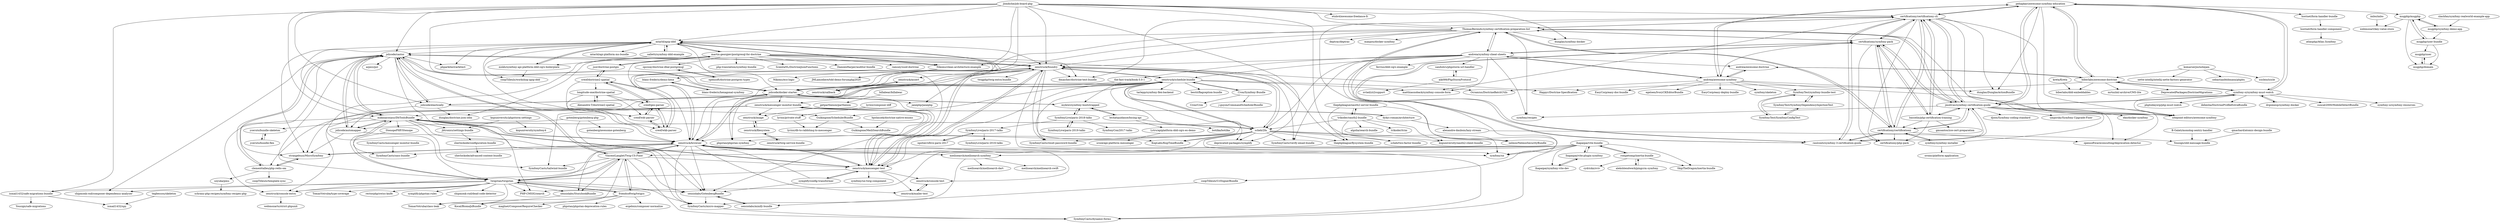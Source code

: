 digraph G {
"imbo/imbo" -> "webmozart/key-value-store"
"Cron/Symfony-Bundle" -> "Cron/Cron" ["e"=1]
"Cron/Symfony-Bundle" -> "j-guyon/CommandSchedulerBundle" ["e"=1]
"Cron/Symfony-Bundle" -> "zenstruck/schedule-bundle"
"jlondiche/job-board-php" -> "jolicode/castor"
"jlondiche/job-board-php" -> "mtarld/apip-ddd"
"jlondiche/job-board-php" -> "dunglas/symfony-docker" ["e"=1]
"jlondiche/job-board-php" -> "zenstruck/foundry"
"jlondiche/job-board-php" -> "symfony/ux" ["e"=1]
"jlondiche/job-board-php" -> "jolicode/docker-starter"
"jlondiche/job-board-php" -> "ThomasBerends/symfony-certification-preparation-list"
"jlondiche/job-board-php" -> "ismail1432/safe-migrations-bundle"
"jlondiche/job-board-php" -> "certificationy/certificationy-cli"
"jlondiche/job-board-php" -> "jolicode/elastically"
"jlondiche/job-board-php" -> "etnbrd/awesome-freelance-fr" ["e"=1]
"jlondiche/job-board-php" -> "Nikoms/clean-architecture-example"
"jlondiche/job-board-php" -> "janephp/janephp" ["e"=1]
"jlondiche/job-board-php" -> "makinacorpus/DbToolsBundle"
"jlondiche/job-board-php" -> "deprecated-packages/symplify" ["e"=1]
"mykiwi/symfony-bootstrapped" -> "SymfonyLive/paris-2018-talks"
"mykiwi/symfony-bootstrapped" -> "jolicode/docker-starter"
"mykiwi/symfony-bootstrapped" -> "lechatquidanse/bicing-api"
"jolicode/elastically" -> "jolicode/docker-starter"
"jolicode/elastically" -> "Guikingone/SchedulerBundle"
"jolicode/elastically" -> "strangebuzz/MicroSymfony"
"jolicode/elastically" -> "dunglas/doctrine-json-odm" ["e"=1]
"jolicode/elastically" -> "jolicode/castor"
"Lctrs/apiplatform-ddd-cqrs-es-demo" -> "sroze/api-platform-messenger"
"msgphp/msgphp" -> "msgphp/user-bundle"
"msgphp/msgphp" -> "msgphp/domain"
"msgphp/msgphp" -> "msgphp/symfony-demo-app"
"msgphp/msgphp" -> "webmozart/key-value-store"
"basselin/php-certification-training" -> "certificationy/php-pack"
"basselin/php-certification-training" -> "certificationy/symfony-pack"
"basselin/php-certification-training" -> "gmsantos/zce-cert-preparation"
"basselin/php-certification-training" -> "certificationy/certificationy"
"basselin/php-certification-training" -> "certificationy/certificationy-cli"
"basselin/php-certification-training" -> "jmolivas/symfony-certification-guide"
"SymfonyTest/SymfonyDependencyInjectionTest" -> "SymfonyTest/SymfonyConfigTest"
"SymfonyTest/SymfonyDependencyInjectionTest" -> "SymfonyTest/symfony-bundle-test"
"lechatquidanse/bicing-api" -> "Lctrs/apiplatform-ddd-cqrs-es-demo"
"lechatquidanse/bicing-api" -> "botilka/botilka"
"lechatquidanse/bicing-api" -> "mykiwi/symfony-bootstrapped"
"jolicode/docker-starter" -> "jolicode/castor"
"jolicode/docker-starter" -> "jolicode/elastically"
"jolicode/docker-starter" -> "mykiwi/symfony-bootstrapped"
"jolicode/docker-starter" -> "zenstruck/schedule-bundle"
"jolicode/docker-starter" -> "zenstruck/foundry"
"jolicode/docker-starter" -> "zenstruck/browser"
"jolicode/docker-starter" -> "jolicode/automapper"
"jolicode/docker-starter" -> "janephp/janephp" ["e"=1]
"jolicode/docker-starter" -> "zenstruck/messenger-test"
"jolicode/docker-starter" -> "zenstruck/messenger-monitor-bundle"
"jsor/doctrine-postgis" -> "creof/doctrine2-spatial"
"jsor/doctrine-postgis" -> "martin-georgiev/postgresql-for-doctrine"
"SymfonyTest/SymfonyConfigTest" -> "SymfonyTest/SymfonyDependencyInjectionTest"
"SymfonyTest/SymfonyConfigTest" -> "SymfonyTest/symfony-bundle-test"
"msgphp/symfony-demo-app" -> "msgphp/msgphp"
"msgphp/symfony-demo-app" -> "msgphp/user-bundle"
"trikoder/oauth2-bundle" -> "thephpleague/oauth2-server-bundle"
"trikoder/oauth2-bundle" -> "trikoder/trim"
"trikoder/oauth2-bundle" -> "scheb/two-factor-bundle" ["e"=1]
"trikoder/oauth2-bundle" -> "scheb/2fa"
"trikoder/oauth2-bundle" -> "knpuniversity/oauth2-client-bundle" ["e"=1]
"trikoder/oauth2-bundle" -> "algolia/search-bundle" ["e"=1]
"creof/geo-parser" -> "creof/wkb-parser"
"creof/geo-parser" -> "creof/wkt-parser"
"creof/geo-parser" -> "creof/doctrine2-spatial"
"msgphp/domain" -> "msgphp/user"
"msgphp/user" -> "msgphp/domain"
"msgphp/user-bundle" -> "msgphp/user"
"msgphp/user-bundle" -> "msgphp/msgphp"
"msgphp/user-bundle" -> "msgphp/domain"
"slashfan/symfony-realworld-example-app" -> "msgphp/symfony-demo-app"
"SymfonyLive/paris-2018-talks" -> "mykiwi/symfony-bootstrapped"
"SymfonyLive/paris-2018-talks" -> "SymfonyLive/paris-2017-talks"
"SymfonyLive/paris-2018-talks" -> "SymfonyLive/paris-2019-talks"
"SymfonyLive/paris-2018-talks" -> "SymfonyCon/2017-talks"
"SymfonyLive/paris-2019-talks" -> "SymfonyLive/paris-2018-talks"
"sherlockode/configuration-bundle" -> "sherlockode/advanced-content-bundle"
"certificationy/certificationy-cli" -> "certificationy/certificationy"
"certificationy/certificationy-cli" -> "jmolivas/symfony-certification-guide"
"certificationy/certificationy-cli" -> "certificationy/symfony-pack"
"certificationy/certificationy-cli" -> "ThomasBerends/symfony-certification-preparation-list"
"certificationy/certificationy-cli" -> "raulconti/symfony-3-certification-guide"
"certificationy/certificationy-cli" -> "nelmio/NelmioSecurityBundle" ["e"=1]
"certificationy/certificationy-cli" -> "certificationy/php-pack"
"certificationy/certificationy-cli" -> "pehapkari/awesome-symfony-education"
"certificationy/certificationy-cli" -> "sitepoint-editors/awesome-symfony" ["e"=1]
"certificationy/certificationy-cli" -> "dmaicher/doctrine-test-bundle" ["e"=1]
"certificationy/certificationy-cli" -> "opensoftwareconsulting/deprecation-detector" ["e"=1]
"certificationy/certificationy-cli" -> "dunglas/DunglasActionBundle" ["e"=1]
"certificationy/certificationy-cli" -> "basselin/php-certification-training"
"certificationy/certificationy-cli" -> "matthiasnoback/symfony-console-form" ["e"=1]
"biberlabs/awesome-doctrine" -> "andreia/awesome-doctrine"
"biberlabs/awesome-doctrine" -> "pehapkari/awesome-symfony-education"
"biberlabs/awesome-doctrine" -> "biberlabs/ddd-embeddables"
"biberlabs/awesome-doctrine" -> "Happyr/Doctrine-Specification" ["e"=1]
"biberlabs/awesome-doctrine" -> "symfony-si/symfony-must-watch"
"biberlabs/awesome-doctrine" -> "mrtnzlml-archive/CMS-lite" ["e"=1]
"biberlabs/awesome-doctrine" -> "DeprecatedPackages/DoctrineMigrations" ["e"=1]
"zenstruck/foundry" -> "zenstruck/browser"
"zenstruck/foundry" -> "zenstruck/assert"
"zenstruck/foundry" -> "dmaicher/doctrine-test-bundle" ["e"=1]
"zenstruck/foundry" -> "zenstruck/schedule-bundle"
"zenstruck/foundry" -> "zenstruck/callback"
"zenstruck/foundry" -> "symfony/ux" ["e"=1]
"zenstruck/foundry" -> "SymfonyCasts/verify-email-bundle" ["e"=1]
"zenstruck/foundry" -> "scheb/2fa"
"zenstruck/foundry" -> "SymfonyCasts/reset-password-bundle" ["e"=1]
"zenstruck/foundry" -> "zenstruck/messenger-test"
"zenstruck/foundry" -> "phpstan/phpstan-symfony" ["e"=1]
"zenstruck/foundry" -> "jolicode/castor"
"zenstruck/foundry" -> "thephpleague/flysystem-bundle" ["e"=1]
"zenstruck/foundry" -> "twigphp/twig-extra-bundle" ["e"=1]
"zenstruck/foundry" -> "KnpLabs/KnpTimeBundle" ["e"=1]
"zenstruck/schedule-bundle" -> "zenstruck/foundry"
"zenstruck/schedule-bundle" -> "scheb/2fa"
"zenstruck/schedule-bundle" -> "zenstruck/browser"
"zenstruck/schedule-bundle" -> "SymfonyCasts/reset-password-bundle" ["e"=1]
"zenstruck/schedule-bundle" -> "jolicode/docker-starter"
"zenstruck/schedule-bundle" -> "matthiasnoback/symfony-console-form" ["e"=1]
"zenstruck/schedule-bundle" -> "Cron/Symfony-Bundle"
"zenstruck/schedule-bundle" -> "deprecated-packages/symplify" ["e"=1]
"zenstruck/schedule-bundle" -> "KnpLabs/KnpTimeBundle" ["e"=1]
"zenstruck/schedule-bundle" -> "Ocramius/DoctrineBatchUtils" ["e"=1]
"zenstruck/schedule-bundle" -> "bestit/flagception-bundle" ["e"=1]
"zenstruck/schedule-bundle" -> "tarlepp/symfony-flex-backend" ["e"=1]
"zenstruck/schedule-bundle" -> "zenstruck/messenger-test"
"zenstruck/schedule-bundle" -> "zenstruck/messenger-monitor-bundle"
"zenstruck/schedule-bundle" -> "Guikingone/SchedulerBundle"
"certificationy/certificationy" -> "certificationy/certificationy-cli"
"certificationy/certificationy" -> "jmolivas/symfony-certification-guide"
"certificationy/certificationy" -> "certificationy/symfony-pack"
"certificationy/certificationy" -> "certificationy/php-pack"
"certificationy/certificationy" -> "raulconti/symfony-3-certification-guide"
"certificationy/certificationy" -> "ThomasBerends/symfony-certification-preparation-list"
"certificationy/certificationy" -> "opensoftwareconsulting/deprecation-detector" ["e"=1]
"certificationy/certificationy" -> "symfony/symfony-installer"
"jmolivas/symfony-certification-guide" -> "certificationy/certificationy"
"jmolivas/symfony-certification-guide" -> "certificationy/certificationy-cli"
"jmolivas/symfony-certification-guide" -> "raulconti/symfony-3-certification-guide"
"jmolivas/symfony-certification-guide" -> "certificationy/symfony-pack"
"jmolivas/symfony-certification-guide" -> "ThomasBerends/symfony-certification-preparation-list"
"jmolivas/symfony-certification-guide" -> "symfony-si/symfony-must-watch"
"jmolivas/symfony-certification-guide" -> "opensoftwareconsulting/deprecation-detector" ["e"=1]
"jmolivas/symfony-certification-guide" -> "umpirsky/Symfony-Upgrade-Fixer" ["e"=1]
"jmolivas/symfony-certification-guide" -> "pehapkari/awesome-symfony-education"
"jmolivas/symfony-certification-guide" -> "symfony/recipes" ["e"=1]
"jmolivas/symfony-certification-guide" -> "sitepoint-editors/awesome-symfony" ["e"=1]
"jmolivas/symfony-certification-guide" -> "basselin/php-certification-training"
"jmolivas/symfony-certification-guide" -> "eko/docker-symfony" ["e"=1]
"jmolivas/symfony-certification-guide" -> "symfony/symfony-installer"
"jmolivas/symfony-certification-guide" -> "djoos/Symfony-coding-standard" ["e"=1]
"meilisearch/meilisearch-symfony" -> "meilisearch/meilisearch-swift" ["e"=1]
"meilisearch/meilisearch-symfony" -> "meilisearch/meilisearch-dart" ["e"=1]
"meilisearch/meilisearch-symfony" -> "SymfonyCasts/micro-mapper"
"meilisearch/meilisearch-symfony" -> "zenstruck/browser"
"mxkh/symfony-api-platform-ddd-cqrs-boilerplate" -> "coopTilleuls/workshop-apip-ddd"
"mxkh/symfony-api-platform-ddd-cqrs-boilerplate" -> "mtarld/apip-ddd"
"scheb/2fa" -> "zenstruck/schedule-bundle"
"scheb/2fa" -> "SymfonyCasts/reset-password-bundle" ["e"=1]
"scheb/2fa" -> "zenstruck/foundry"
"scheb/2fa" -> "SymfonyCasts/verify-email-bundle" ["e"=1]
"scheb/2fa" -> "scheb/two-factor-bundle" ["e"=1]
"scheb/2fa" -> "makinacorpus/DbToolsBundle"
"scheb/2fa" -> "symfony/ux" ["e"=1]
"scheb/2fa" -> "KnpLabs/KnpTimeBundle" ["e"=1]
"scheb/2fa" -> "knpuniversity/oauth2-client-bundle" ["e"=1]
"scheb/2fa" -> "zenstruck/browser"
"scheb/2fa" -> "nelmio/NelmioSecurityBundle" ["e"=1]
"scheb/2fa" -> "deprecated-packages/symplify" ["e"=1]
"scheb/2fa" -> "zenstruck/messenger-test"
"scheb/2fa" -> "thephpleague/flysystem-bundle" ["e"=1]
"scheb/2fa" -> "phpstan/phpstan-symfony" ["e"=1]
"B-Galati/monolog-sentry-handler" -> "Yousign/zdd-message-bundle"
"symplify/config-transformer" -> "sensiolabs/GotenbergBundle"
"symplify/config-transformer" -> "zenstruck/messenger-test"
"symplify/config-transformer" -> "zenstruck/browser"
"hostnet/form-handler-bundle" -> "hostnet/form-handler-component"
"SymfonyCasts/messenger-monitor-bundle" -> "SymfonyCasts/sass-bundle"
"certificationy/symfony-pack" -> "certificationy/certificationy-cli"
"certificationy/symfony-pack" -> "ThomasBerends/symfony-certification-preparation-list"
"certificationy/symfony-pack" -> "certificationy/certificationy"
"certificationy/symfony-pack" -> "jmolivas/symfony-certification-guide"
"certificationy/symfony-pack" -> "certificationy/php-pack"
"certificationy/symfony-pack" -> "raulconti/symfony-3-certification-guide"
"certificationy/symfony-pack" -> "basselin/php-certification-training"
"certificationy/symfony-pack" -> "andreia/awesome-symfony"
"certificationy/symfony-pack" -> "andreia/symfony-cheat-sheets"
"Nikoms/clean-architecture-example" -> "blanc-frederic/demo-hexa"
"Nikoms/clean-architecture-example" -> "Nikoms/eco-logic"
"Nikoms/clean-architecture-example" -> "mtarld/apip-ddd"
"Nikoms/clean-architecture-example" -> "JMLamodiere/tdd-demo-forumphp2020"
"StenopePHP/Stenope" -> "SymfonyCasts/sass-bundle"
"thephpleague/oauth2-server-bundle" -> "trikoder/oauth2-bundle"
"thephpleague/oauth2-server-bundle" -> "thephpleague/flysystem-bundle" ["e"=1]
"thephpleague/oauth2-server-bundle" -> "coopTilleuls/UrlSignerBundle"
"the-fast-track/book-5.0-1" -> "mykiwi/symfony-bootstrapped"
"the-fast-track/book-5.0-1" -> "jolicode/docker-starter"
"kreta/Kreta" -> "biberlabs/ddd-embeddables"
"Alexandre-T/doctrine2-spatial" -> "longitude-one/doctrine-spatial"
"rompetomp/inertia-bundle" -> "cydrickn/sviv"
"rompetomp/inertia-bundle" -> "aleksblendwerk/pingcrm-symfony"
"rompetomp/inertia-bundle" -> "lhapaipai/vite-bundle"
"rompetomp/inertia-bundle" -> "SkipTheDragon/inertia-bundle"
"hostnet/form-handler-component" -> "atlasphp/Atlas.Symfony"
"symfony/symfony-installer" -> "certificationy/certificationy"
"symfony/symfony-installer" -> "oroinc/platform-application" ["e"=1]
"qmachard/atomic-design-bundle" -> "Yousign/zdd-message-bundle"
"tegbessou/skeleton" -> "ismail1432/spy"
"symfony-si/symfony-must-watch" -> "pehapkari/awesome-symfony-education"
"symfony-si/symfony-must-watch" -> "jmolivas/symfony-certification-guide"
"symfony-si/symfony-must-watch" -> "biberlabs/awesome-doctrine"
"symfony-si/symfony-must-watch" -> "symfony-si/symfony-resources"
"symfony-si/symfony-must-watch" -> "sitepoint-editors/awesome-symfony" ["e"=1]
"symfony-si/symfony-must-watch" -> "phptodayorg/php-must-watch" ["e"=1]
"symfony-si/symfony-must-watch" -> "debesha/DoctrineProfileExtraBundle"
"symfony-si/symfony-must-watch" -> "drgomesp/symfony-docker"
"symfony-si/symfony-must-watch" -> "suncat2000/MobileDetectBundle" ["e"=1]
"aleksblendwerk/pingcrm-symfony" -> "rompetomp/inertia-bundle"
"pehapkari/awesome-symfony-education" -> "sitepoint-editors/awesome-symfony" ["e"=1]
"pehapkari/awesome-symfony-education" -> "symfony-si/symfony-must-watch"
"pehapkari/awesome-symfony-education" -> "biberlabs/awesome-doctrine"
"pehapkari/awesome-symfony-education" -> "andreia/awesome-symfony"
"pehapkari/awesome-symfony-education" -> "certificationy/certificationy-cli"
"pehapkari/awesome-symfony-education" -> "msgphp/msgphp"
"pehapkari/awesome-symfony-education" -> "jmolivas/symfony-certification-guide"
"pehapkari/awesome-symfony-education" -> "dunglas/DunglasActionBundle" ["e"=1]
"pehapkari/awesome-symfony-education" -> "hostnet/form-handler-bundle"
"zenstruck/messenger-test" -> "zenstruck/browser"
"zenstruck/messenger-test" -> "zenstruck/mailer-test"
"zenstruck/messenger-test" -> "zenstruck/messenger-monitor-bundle"
"zenstruck/messenger-test" -> "zenstruck/console-test"
"zenstruck/messenger-test" -> "zenstruck/foundry"
"zenstruck/messenger-test" -> "makinacorpus/DbToolsBundle"
"zenstruck/messenger-test" -> "mtarld/apip-ddd"
"zenstruck/messenger-test" -> "symplify/config-transformer"
"zenstruck/messenger-test" -> "symfony/ux-twig-component" ["e"=1]
"zenstruck/messenger-test" -> "twigstan/twigstan"
"VincentLanglet/Twig-CS-Fixer" -> "friendsoftwig/twigcs"
"VincentLanglet/Twig-CS-Fixer" -> "twigstan/twigstan"
"VincentLanglet/Twig-CS-Fixer" -> "sensiolabs/GotenbergBundle"
"VincentLanglet/Twig-CS-Fixer" -> "zenstruck/browser"
"VincentLanglet/Twig-CS-Fixer" -> "sensiolabs/StorybookBundle"
"VincentLanglet/Twig-CS-Fixer" -> "SymfonyCasts/dynamic-forms" ["e"=1]
"VincentLanglet/Twig-CS-Fixer" -> "Kocal/BiomeJsBundle"
"VincentLanglet/Twig-CS-Fixer" -> "SymfonyCasts/tailwind-bundle" ["e"=1]
"VincentLanglet/Twig-CS-Fixer" -> "zenstruck/messenger-test"
"VincentLanglet/Twig-CS-Fixer" -> "jolicode/castor"
"VincentLanglet/Twig-CS-Fixer" -> "zenstruck/console-extra"
"zenstruck/console-extra" -> "webmozarts/strict-phpunit"
"zenstruck/browser" -> "zenstruck/foundry"
"zenstruck/browser" -> "zenstruck/messenger-test"
"zenstruck/browser" -> "SymfonyCasts/dynamic-forms" ["e"=1]
"zenstruck/browser" -> "strangebuzz/MicroSymfony"
"zenstruck/browser" -> "zenstruck/console-test"
"zenstruck/browser" -> "sensiolabs/GotenbergBundle"
"zenstruck/browser" -> "makinacorpus/DbToolsBundle"
"zenstruck/browser" -> "sensiolabs/StorybookBundle"
"zenstruck/browser" -> "zenstruck/schedule-bundle"
"zenstruck/browser" -> "zenstruck/mailer-test"
"zenstruck/browser" -> "SymfonyCasts/sass-bundle"
"zenstruck/browser" -> "SymfonyCasts/micro-mapper"
"zenstruck/browser" -> "meilisearch/meilisearch-symfony"
"zenstruck/browser" -> "VincentLanglet/Twig-CS-Fixer"
"zenstruck/callback" -> "zenstruck/assert"
"zenstruck/assert" -> "zenstruck/callback"
"opsway/doctrine-dbal-postgresql" -> "opensoft/doctrine-postgres-types"
"Guikingone/SchedulerBundle" -> "lyrixx/db-to-rabbitmq-to-messenger"
"Guikingone/SchedulerBundle" -> "Guikingone/MeiliSearchBundle"
"longitude-one/doctrine-spatial" -> "Alexandre-T/doctrine2-spatial"
"longitude-one/doctrine-spatial" -> "creof/geo-parser"
"longitude-one/doctrine-spatial" -> "creof/wkb-parser"
"longitude-one/doctrine-spatial" -> "creof/wkt-parser"
"lhapaipai/vite-bundle" -> "lhapaipai/vite-plugin-symfony"
"lhapaipai/vite-bundle" -> "lhapaipai/symfony-vite-dev"
"lhapaipai/vite-bundle" -> "rompetomp/inertia-bundle"
"lhapaipai/vite-bundle" -> "twigstan/twigstan"
"lhapaipai/vite-bundle" -> "VincentLanglet/Twig-CS-Fixer"
"lhapaipai/vite-bundle" -> "meilisearch/meilisearch-symfony"
"lhapaipai/vite-bundle" -> "PHP-CMSIG/search" ["e"=1]
"lhapaipai/vite-bundle" -> "SkipTheDragon/inertia-bundle"
"lhapaipai/vite-bundle" -> "symfony/ux" ["e"=1]
"lhapaipai/vite-bundle" -> "SymfonyCasts/dynamic-forms" ["e"=1]
"zenstruck/console-test" -> "zenstruck/mailer-test"
"coopTilleuls/UrlSignerBundle" -> "sensiolabs/minify-bundle"
"blanc-frederic/demo-hexa" -> "blanc-frederic/hexagonal-symfony"
"zenstruck/mailer-test" -> "zenstruck/console-test"
"blanc-frederic/hexagonal-symfony" -> "blanc-frederic/demo-hexa"
"mtarld/apip-ddd" -> "mxkh/symfony-api-platform-ddd-cqrs-boilerplate"
"mtarld/apip-ddd" -> "zenstruck/messenger-test"
"mtarld/apip-ddd" -> "coopTilleuls/workshop-apip-ddd"
"mtarld/apip-ddd" -> "zenstruck/foundry"
"mtarld/apip-ddd" -> "Nikoms/clean-architecture-example"
"mtarld/apip-ddd" -> "salletti/symfony-ddd-example"
"mtarld/apip-ddd" -> "phparkitect/arkitect" ["e"=1]
"mtarld/apip-ddd" -> "strangebuzz/MicroSymfony"
"mtarld/apip-ddd" -> "zenstruck/browser"
"mtarld/apip-ddd" -> "makinacorpus/DbToolsBundle"
"mtarld/apip-ddd" -> "jolicode/docker-starter"
"mtarld/apip-ddd" -> "mtarld/api-platform-ms-bundle"
"mtarld/apip-ddd" -> "jolicode/castor"
"mtarld/apip-ddd" -> "martin-georgiev/postgresql-for-doctrine"
"salletti/symfony-ddd-example" -> "mxkh/symfony-api-platform-ddd-cqrs-boilerplate"
"salletti/symfony-ddd-example" -> "mtarld/apip-ddd"
"salletti/symfony-ddd-example" -> "Nikoms/clean-architecture-example"
"knpuniversity/phpstorm-settings" -> "knpuniversity/symfony4"
"knpuniversity/phpstorm-settings" -> "jbtronics/settings-bundle"
"friendsoftwig/twigcs" -> "VincentLanglet/Twig-CS-Fixer"
"friendsoftwig/twigcs" -> "twigstan/twigstan"
"friendsoftwig/twigcs" -> "maglnet/ComposerRequireChecker" ["e"=1]
"friendsoftwig/twigcs" -> "phpstan/phpstan-deprecation-rules" ["e"=1]
"friendsoftwig/twigcs" -> "ergebnis/composer-normalize" ["e"=1]
"friendsoftwig/twigcs" -> "TomasVotruba/class-leak" ["e"=1]
"gotenberg/gotenberg-php" -> "gotenberg/awesome-gotenberg" ["e"=1]
"gotenberg/gotenberg-php" -> "sensiolabs/GotenbergBundle"
"gotenberg/gotenberg-php" -> "jolicode/automapper"
"creof/wkt-parser" -> "creof/wkb-parser"
"creof/wkt-parser" -> "creof/geo-parser"
"creof/wkb-parser" -> "creof/geo-parser"
"creof/wkb-parser" -> "creof/wkt-parser"
"creof/wkb-parser" -> "creof/doctrine2-spatial"
"lhapaipai/vite-plugin-symfony" -> "lhapaipai/symfony-vite-dev"
"lhapaipai/vite-plugin-symfony" -> "lhapaipai/vite-bundle"
"bpolaszek/doctrine-native-enums" -> "Guikingone/MeiliSearchBundle"
"zenstruck/twig-service-bundle" -> "zenstruck/filesystem"
"raulconti/symfony-3-certification-guide" -> "jmolivas/symfony-certification-guide"
"raulconti/symfony-3-certification-guide" -> "certificationy/symfony-pack"
"raulconti/symfony-3-certification-guide" -> "certificationy/certificationy"
"raulconti/symfony-3-certification-guide" -> "certificationy/certificationy-cli"
"raulconti/symfony-3-certification-guide" -> "ThomasBerends/symfony-certification-preparation-list"
"drgomesp/symfony-docker" -> "symfony-si/symfony-must-watch"
"getparthenon/parthenon" -> "zenstruck/image"
"zenstruck/filesystem" -> "zenstruck/twig-service-bundle"
"zenstruck/filesystem" -> "zenstruck/image"
"zenstruck/image" -> "zenstruck/filesystem"
"lhapaipai/symfony-vite-dev" -> "lhapaipai/vite-plugin-symfony"
"jolicode/automapper" -> "SymfonyCasts/micro-mapper"
"jolicode/automapper" -> "jolicode/castor"
"jolicode/automapper" -> "makinacorpus/DbToolsBundle"
"jolicode/automapper" -> "strangebuzz/MicroSymfony"
"billabear/billabear" -> "getparthenon/parthenon"
"martin-georgiev/postgresql-for-doctrine" -> "ScientaNL/DoctrineJsonFunctions" ["e"=1]
"martin-georgiev/postgresql-for-doctrine" -> "dunglas/doctrine-json-odm" ["e"=1]
"martin-georgiev/postgresql-for-doctrine" -> "zenstruck/browser"
"martin-georgiev/postgresql-for-doctrine" -> "opsway/doctrine-dbal-postgresql"
"martin-georgiev/postgresql-for-doctrine" -> "zenstruck/foundry"
"martin-georgiev/postgresql-for-doctrine" -> "twigstan/twigstan"
"martin-georgiev/postgresql-for-doctrine" -> "jsor/doctrine-postgis"
"martin-georgiev/postgresql-for-doctrine" -> "DamienHarper/auditor-bundle" ["e"=1]
"martin-georgiev/postgresql-for-doctrine" -> "phpstan/phpstan-symfony" ["e"=1]
"martin-georgiev/postgresql-for-doctrine" -> "mtarld/apip-ddd"
"martin-georgiev/postgresql-for-doctrine" -> "Happyr/Doctrine-Specification" ["e"=1]
"martin-georgiev/postgresql-for-doctrine" -> "dmaicher/doctrine-test-bundle" ["e"=1]
"martin-georgiev/postgresql-for-doctrine" -> "ramsey/uuid-doctrine" ["e"=1]
"martin-georgiev/postgresql-for-doctrine" -> "php-translation/symfony-bundle" ["e"=1]
"sanduhrs/phpstorm-url-handler" -> "aik099/PhpStormProtocol"
"strangebuzz/MicroSymfony" -> "zenstruck/browser"
"strangebuzz/MicroSymfony" -> "clementtalleu/php-redis-om"
"creof/doctrine2-spatial" -> "creof/geo-parser"
"creof/doctrine2-spatial" -> "creof/wkt-parser"
"creof/doctrine2-spatial" -> "creof/wkb-parser"
"creof/doctrine2-spatial" -> "jsor/doctrine-postgis"
"creof/doctrine2-spatial" -> "longitude-one/doctrine-spatial"
"dykyi-roman/architecture" -> "alexandre-daubois/lazy-stream"
"dykyi-roman/architecture" -> "zenstruck/messenger-monitor-bundle"
"zenstruck/messenger-monitor-bundle" -> "zenstruck/messenger-test"
"zenstruck/messenger-monitor-bundle" -> "zenstruck/console-extra"
"zenstruck/messenger-monitor-bundle" -> "sensiolabs/GotenbergBundle"
"zenstruck/messenger-monitor-bundle" -> "dykyi-roman/architecture"
"zenstruck/messenger-monitor-bundle" -> "makinacorpus/DbToolsBundle"
"zenstruck/messenger-monitor-bundle" -> "clementtalleu/php-redis-om"
"zenstruck/messenger-monitor-bundle" -> "SymfonyCasts/tailwind-bundle" ["e"=1]
"zenstruck/messenger-monitor-bundle" -> "zenstruck/image"
"jolicode/castor" -> "jolicode/docker-starter"
"jolicode/castor" -> "jolicode/automapper"
"jolicode/castor" -> "strangebuzz/MicroSymfony"
"jolicode/castor" -> "clementtalleu/php-redis-om"
"jolicode/castor" -> "makinacorpus/DbToolsBundle"
"jolicode/castor" -> "zenstruck/foundry"
"jolicode/castor" -> "zenstruck/browser"
"jolicode/castor" -> "twigstan/twigstan"
"jolicode/castor" -> "PHP-CMSIG/search" ["e"=1]
"jolicode/castor" -> "VincentLanglet/Twig-CS-Fixer"
"jolicode/castor" -> "shipmonk-rnd/composer-dependency-analyser" ["e"=1]
"jolicode/castor" -> "zenstruck/messenger-test"
"jolicode/castor" -> "jolicode/elastically"
"jolicode/castor" -> "azjezz/psl" ["e"=1]
"jolicode/castor" -> "phparkitect/arkitect" ["e"=1]
"SymfonyCasts/micro-mapper" -> "SymfonyCasts/dynamic-forms" ["e"=1]
"ismail1432/safe-migrations-bundle" -> "Yousign/safe-migrations"
"ismail1432/safe-migrations-bundle" -> "ismail1432/spy"
"alexandre-daubois/lazy-stream" -> "Yousign/zdd-message-bundle"
"sensiolabs/GotenbergBundle" -> "sensiolabs/minify-bundle"
"sensiolabs/GotenbergBundle" -> "SymfonyCasts/micro-mapper"
"komarserjio/notejam" -> "sebastianfeldmann/phpbu" ["e"=1]
"komarserjio/notejam" -> "icicleio/icicle" ["e"=1]
"komarserjio/notejam" -> "biberlabs/awesome-doctrine"
"komarserjio/notejam" -> "nette-intellij/intellij-nette-factory-generator" ["e"=1]
"yceruto/bundle-flex" -> "yceruto/bundle-skeleton"
"makinacorpus/DbToolsBundle" -> "zenstruck/browser"
"makinacorpus/DbToolsBundle" -> "twigstan/twigstan"
"makinacorpus/DbToolsBundle" -> "jbtronics/settings-bundle"
"makinacorpus/DbToolsBundle" -> "sensiolabs/GotenbergBundle"
"makinacorpus/DbToolsBundle" -> "zenstruck/console-extra"
"makinacorpus/DbToolsBundle" -> "StenopePHP/Stenope"
"makinacorpus/DbToolsBundle" -> "jolicode/automapper"
"makinacorpus/DbToolsBundle" -> "jolicode/castor"
"makinacorpus/DbToolsBundle" -> "SymfonyCasts/tailwind-bundle" ["e"=1]
"makinacorpus/DbToolsBundle" -> "zenstruck/messenger-test"
"makinacorpus/DbToolsBundle" -> "scheb/2fa"
"makinacorpus/DbToolsBundle" -> "yceruto/bundle-skeleton"
"opensoft/doctrine-postgres-types" -> "opsway/doctrine-dbal-postgresql"
"SymfonyTest/symfony-bundle-test" -> "SymfonyTest/SymfonyDependencyInjectionTest"
"SymfonyTest/symfony-bundle-test" -> "SymfonyTest/SymfonyConfigTest"
"jbtronics/settings-bundle" -> "sherlockode/configuration-bundle"
"yceruto/bundle-skeleton" -> "yceruto/bundle-flex"
"sensiolabs/StorybookBundle" -> "Kocal/BiomeJsBundle"
"soyuka/pmu" -> "schranz-php-recipes/symfony-recipes-php"
"sensiolabs/minify-bundle" -> "sensiolabs/GotenbergBundle"
"andreia/awesome-doctrine" -> "andreia/awesome-symfony"
"andreia/awesome-doctrine" -> "biberlabs/awesome-doctrine"
"clementtalleu/php-redis-om" -> "coopTilleuls/template-sync" ["e"=1]
"clementtalleu/php-redis-om" -> "strangebuzz/MicroSymfony"
"clementtalleu/php-redis-om" -> "soyuka/pmu"
"clementtalleu/php-redis-om" -> "jolicode/castor"
"twigstan/twigstan" -> "VincentLanglet/Twig-CS-Fixer"
"twigstan/twigstan" -> "symplify/phpstan-rules" ["e"=1]
"twigstan/twigstan" -> "sensiolabs/GotenbergBundle"
"twigstan/twigstan" -> "ismail1432/safe-migrations-bundle"
"twigstan/twigstan" -> "shipmonk-rnd/composer-dependency-analyser" ["e"=1]
"twigstan/twigstan" -> "friendsoftwig/twigcs"
"twigstan/twigstan" -> "shipmonk-rnd/dead-code-detector" ["e"=1]
"twigstan/twigstan" -> "TomasVotruba/type-coverage" ["e"=1]
"twigstan/twigstan" -> "makinacorpus/DbToolsBundle"
"twigstan/twigstan" -> "TomasVotruba/class-leak" ["e"=1]
"twigstan/twigstan" -> "SymfonyCasts/micro-mapper"
"twigstan/twigstan" -> "zenstruck/console-extra"
"twigstan/twigstan" -> "rectorphp/swiss-knife" ["e"=1]
"twigstan/twigstan" -> "sensiolabs/StorybookBundle"
"twigstan/twigstan" -> "PHP-CMSIG/search" ["e"=1]
"SymfonyLive/paris-2017-talks" -> "npotier/sflive-paris-2017"
"SymfonyLive/paris-2017-talks" -> "SymfonyLive/paris-2016-talks"
"andreia/awesome-symfony" -> "andreia/awesome-doctrine"
"andreia/awesome-symfony" -> "EasyCorp/easy-deploy-bundle" ["e"=1]
"andreia/awesome-symfony" -> "pehapkari/awesome-symfony-education"
"andreia/awesome-symfony" -> "symfony/skeleton" ["e"=1]
"andreia/awesome-symfony" -> "dunglas/DunglasActionBundle" ["e"=1]
"andreia/awesome-symfony" -> "sitepoint-editors/awesome-symfony" ["e"=1]
"andreia/awesome-symfony" -> "EasyCorp/easy-doc-bundle" ["e"=1]
"andreia/awesome-symfony" -> "egeloen/IvoryCKEditorBundle" ["e"=1]
"andreia/awesome-symfony" -> "SymfonyTest/symfony-bundle-test"
"andreia/awesome-symfony" -> "Ocramius/DoctrineBatchUtils" ["e"=1]
"andreia/awesome-symfony" -> "andreia/symfony-cheat-sheets"
"npotier/sflive-paris-2017" -> "SymfonyLive/paris-2017-talks"
"lyrixx/private-stuff" -> "lyrixx/db-to-rabbitmq-to-messenger"
"ThomasBerends/symfony-certification-preparation-list" -> "certificationy/symfony-pack"
"ThomasBerends/symfony-certification-preparation-list" -> "jmolivas/symfony-certification-guide"
"ThomasBerends/symfony-certification-preparation-list" -> "certificationy/certificationy-cli"
"ThomasBerends/symfony-certification-preparation-list" -> "sitepoint-editors/awesome-symfony" ["e"=1]
"ThomasBerends/symfony-certification-preparation-list" -> "certificationy/certificationy"
"ThomasBerends/symfony-certification-preparation-list" -> "zenstruck/foundry"
"ThomasBerends/symfony-certification-preparation-list" -> "dunglas/symfony-docker" ["e"=1]
"ThomasBerends/symfony-certification-preparation-list" -> "raulconti/symfony-3-certification-guide"
"ThomasBerends/symfony-certification-preparation-list" -> "symfony/recipes" ["e"=1]
"ThomasBerends/symfony-certification-preparation-list" -> "maxpou/docker-symfony" ["e"=1]
"ThomasBerends/symfony-certification-preparation-list" -> "deptrac/deptrac" ["e"=1]
"ThomasBerends/symfony-certification-preparation-list" -> "andreia/symfony-cheat-sheets"
"ThomasBerends/symfony-certification-preparation-list" -> "zenstruck/browser"
"ThomasBerends/symfony-certification-preparation-list" -> "mtarld/apip-ddd"
"ThomasBerends/symfony-certification-preparation-list" -> "jolicode/docker-starter"
"andreia/symfony-cheat-sheets" -> "andreia/awesome-doctrine"
"andreia/symfony-cheat-sheets" -> "zenstruck/schedule-bundle"
"andreia/symfony-cheat-sheets" -> "andreia/awesome-symfony"
"andreia/symfony-cheat-sheets" -> "ThomasBerends/symfony-certification-preparation-list"
"andreia/symfony-cheat-sheets" -> "certificationy/symfony-pack"
"andreia/symfony-cheat-sheets" -> "symfony/ux" ["e"=1]
"andreia/symfony-cheat-sheets" -> "zenstruck/foundry"
"andreia/symfony-cheat-sheets" -> "the-fast-track/book-5.0-1"
"andreia/symfony-cheat-sheets" -> "matthiasnoback/symfony-console-form" ["e"=1]
"andreia/symfony-cheat-sheets" -> "SymfonyCasts/verify-email-bundle" ["e"=1]
"andreia/symfony-cheat-sheets" -> "ferrius/ddd-cqrs-example" ["e"=1]
"andreia/symfony-cheat-sheets" -> "scheb/2fa"
"andreia/symfony-cheat-sheets" -> "symfony/recipes" ["e"=1]
"andreia/symfony-cheat-sheets" -> "sanduhrs/phpstorm-url-handler"
"aik099/PhpStormProtocol" -> "sanduhrs/phpstorm-url-handler"
"aik099/PhpStormProtocol" -> "nvlad/yii2support" ["e"=1]
"lyrixx/composer-diff" -> "lyrixx/private-stuff"
"imbo/imbo" ["l"="-16.641,23.524"]
"webmozart/key-value-store" ["l"="-16.6,23.537"]
"Cron/Symfony-Bundle" ["l"="-16.234,23.687"]
"Cron/Cron" ["l"="-13.67,24.622"]
"j-guyon/CommandSchedulerBundle" ["l"="-13.927,24.519"]
"zenstruck/schedule-bundle" ["l"="-16.261,23.715"]
"jlondiche/job-board-php" ["l"="-16.326,23.734"]
"jolicode/castor" ["l"="-16.274,23.766"]
"mtarld/apip-ddd" ["l"="-16.316,23.773"]
"dunglas/symfony-docker" ["l"="-14.182,24.6"]
"zenstruck/foundry" ["l"="-16.301,23.743"]
"symfony/ux" ["l"="-13.798,26.461"]
"jolicode/docker-starter" ["l"="-16.277,23.724"]
"ThomasBerends/symfony-certification-preparation-list" ["l"="-16.338,23.682"]
"ismail1432/safe-migrations-bundle" ["l"="-16.305,23.796"]
"certificationy/certificationy-cli" ["l"="-16.373,23.647"]
"jolicode/elastically" ["l"="-16.297,23.72"]
"etnbrd/awesome-freelance-fr" ["l"="35.011,18.45"]
"Nikoms/clean-architecture-example" ["l"="-16.375,23.772"]
"janephp/janephp" ["l"="-15.773,25.955"]
"makinacorpus/DbToolsBundle" ["l"="-16.261,23.782"]
"deprecated-packages/symplify" ["l"="-15.837,25.902"]
"mykiwi/symfony-bootstrapped" ["l"="-16.227,23.655"]
"SymfonyLive/paris-2018-talks" ["l"="-16.2,23.607"]
"lechatquidanse/bicing-api" ["l"="-16.182,23.638"]
"Guikingone/SchedulerBundle" ["l"="-16.263,23.665"]
"strangebuzz/MicroSymfony" ["l"="-16.284,23.782"]
"dunglas/doctrine-json-odm" ["l"="-15.848,25.737"]
"Lctrs/apiplatform-ddd-cqrs-es-demo" ["l"="-16.136,23.615"]
"sroze/api-platform-messenger" ["l"="-16.111,23.602"]
"msgphp/msgphp" ["l"="-16.538,23.555"]
"msgphp/user-bundle" ["l"="-16.565,23.55"]
"msgphp/domain" ["l"="-16.565,23.568"]
"msgphp/symfony-demo-app" ["l"="-16.556,23.526"]
"basselin/php-certification-training" ["l"="-16.393,23.634"]
"certificationy/php-pack" ["l"="-16.396,23.652"]
"certificationy/symfony-pack" ["l"="-16.376,23.664"]
"gmsantos/zce-cert-preparation" ["l"="-16.397,23.605"]
"certificationy/certificationy" ["l"="-16.353,23.637"]
"jmolivas/symfony-certification-guide" ["l"="-16.375,23.622"]
"SymfonyTest/SymfonyDependencyInjectionTest" ["l"="-16.536,23.679"]
"SymfonyTest/SymfonyConfigTest" ["l"="-16.535,23.659"]
"SymfonyTest/symfony-bundle-test" ["l"="-16.506,23.666"]
"botilka/botilka" ["l"="-16.152,23.635"]
"zenstruck/browser" ["l"="-16.251,23.761"]
"jolicode/automapper" ["l"="-16.258,23.799"]
"zenstruck/messenger-test" ["l"="-16.253,23.75"]
"zenstruck/messenger-monitor-bundle" ["l"="-16.243,23.777"]
"jsor/doctrine-postgis" ["l"="-16.301,23.896"]
"creof/doctrine2-spatial" ["l"="-16.308,23.949"]
"martin-georgiev/postgresql-for-doctrine" ["l"="-16.297,23.826"]
"trikoder/oauth2-bundle" ["l"="-16.183,23.846"]
"thephpleague/oauth2-server-bundle" ["l"="-16.151,23.866"]
"trikoder/trim" ["l"="-16.176,23.877"]
"scheb/two-factor-bundle" ["l"="-14.017,26.486"]
"scheb/2fa" ["l"="-16.273,23.746"]
"knpuniversity/oauth2-client-bundle" ["l"="-14.213,24.598"]
"algolia/search-bundle" ["l"="-13.921,26.062"]
"creof/geo-parser" ["l"="-16.304,23.973"]
"creof/wkb-parser" ["l"="-16.322,23.967"]
"creof/wkt-parser" ["l"="-16.324,23.982"]
"msgphp/user" ["l"="-16.582,23.564"]
"slashfan/symfony-realworld-example-app" ["l"="-16.573,23.494"]
"SymfonyLive/paris-2017-talks" ["l"="-16.176,23.561"]
"SymfonyLive/paris-2019-talks" ["l"="-16.2,23.585"]
"SymfonyCon/2017-talks" ["l"="-16.172,23.589"]
"sherlockode/configuration-bundle" ["l"="-16.209,23.903"]
"sherlockode/advanced-content-bundle" ["l"="-16.19,23.916"]
"raulconti/symfony-3-certification-guide" ["l"="-16.35,23.654"]
"nelmio/NelmioSecurityBundle" ["l"="-13.913,24.528"]
"pehapkari/awesome-symfony-education" ["l"="-16.426,23.607"]
"sitepoint-editors/awesome-symfony" ["l"="-14.001,24.528"]
"dmaicher/doctrine-test-bundle" ["l"="-14.148,24.498"]
"opensoftwareconsulting/deprecation-detector" ["l"="-16.042,25.747"]
"dunglas/DunglasActionBundle" ["l"="-15.956,25.687"]
"matthiasnoback/symfony-console-form" ["l"="-16.018,25.784"]
"biberlabs/awesome-doctrine" ["l"="-16.44,23.578"]
"andreia/awesome-doctrine" ["l"="-16.433,23.631"]
"biberlabs/ddd-embeddables" ["l"="-16.477,23.538"]
"Happyr/Doctrine-Specification" ["l"="-16.044,25.73"]
"symfony-si/symfony-must-watch" ["l"="-16.404,23.574"]
"mrtnzlml-archive/CMS-lite" ["l"="-14.869,25.682"]
"DeprecatedPackages/DoctrineMigrations" ["l"="-15.041,25.623"]
"zenstruck/assert" ["l"="-16.355,23.735"]
"zenstruck/callback" ["l"="-16.348,23.75"]
"SymfonyCasts/verify-email-bundle" ["l"="-13.819,26.47"]
"SymfonyCasts/reset-password-bundle" ["l"="-13.849,26.467"]
"phpstan/phpstan-symfony" ["l"="-15.637,25.888"]
"thephpleague/flysystem-bundle" ["l"="-13.817,26.434"]
"twigphp/twig-extra-bundle" ["l"="-13.874,26.474"]
"KnpLabs/KnpTimeBundle" ["l"="-14.023,24.538"]
"Ocramius/DoctrineBatchUtils" ["l"="-15.893,25.733"]
"bestit/flagception-bundle" ["l"="-16.343,25.739"]
"tarlepp/symfony-flex-backend" ["l"="-16.102,25.939"]
"symfony/symfony-installer" ["l"="-16.342,23.604"]
"umpirsky/Symfony-Upgrade-Fixer" ["l"="-16.02,25.763"]
"symfony/recipes" ["l"="-14.142,24.564"]
"eko/docker-symfony" ["l"="-14.108,24.591"]
"djoos/Symfony-coding-standard" ["l"="-15.83,26.021"]
"meilisearch/meilisearch-symfony" ["l"="-16.192,23.778"]
"meilisearch/meilisearch-swift" ["l"="25.162,-27.846"]
"meilisearch/meilisearch-dart" ["l"="25.158,-27.839"]
"SymfonyCasts/micro-mapper" ["l"="-16.227,23.805"]
"mxkh/symfony-api-platform-ddd-cqrs-boilerplate" ["l"="-16.338,23.792"]
"coopTilleuls/workshop-apip-ddd" ["l"="-16.341,23.808"]
"B-Galati/monolog-sentry-handler" ["l"="-16.043,23.858"]
"Yousign/zdd-message-bundle" ["l"="-16.067,23.839"]
"symplify/config-transformer" ["l"="-16.21,23.744"]
"sensiolabs/GotenbergBundle" ["l"="-16.213,23.795"]
"hostnet/form-handler-bundle" ["l"="-16.474,23.6"]
"hostnet/form-handler-component" ["l"="-16.501,23.598"]
"SymfonyCasts/messenger-monitor-bundle" ["l"="-16.196,23.703"]
"SymfonyCasts/sass-bundle" ["l"="-16.241,23.73"]
"andreia/awesome-symfony" ["l"="-16.427,23.657"]
"andreia/symfony-cheat-sheets" ["l"="-16.363,23.692"]
"blanc-frederic/demo-hexa" ["l"="-16.423,23.792"]
"Nikoms/eco-logic" ["l"="-16.407,23.769"]
"JMLamodiere/tdd-demo-forumphp2020" ["l"="-16.399,23.791"]
"StenopePHP/Stenope" ["l"="-16.292,23.768"]
"coopTilleuls/UrlSignerBundle" ["l"="-16.139,23.843"]
"the-fast-track/book-5.0-1" ["l"="-16.288,23.672"]
"kreta/Kreta" ["l"="-16.496,23.5"]
"Alexandre-T/doctrine2-spatial" ["l"="-16.305,24.011"]
"longitude-one/doctrine-spatial" ["l"="-16.307,23.991"]
"rompetomp/inertia-bundle" ["l"="-16.092,23.76"]
"cydrickn/sviv" ["l"="-16.07,23.742"]
"aleksblendwerk/pingcrm-symfony" ["l"="-16.063,23.763"]
"lhapaipai/vite-bundle" ["l"="-16.142,23.772"]
"SkipTheDragon/inertia-bundle" ["l"="-16.112,23.75"]
"atlasphp/Atlas.Symfony" ["l"="-16.522,23.598"]
"oroinc/platform-application" ["l"="-13.741,24.407"]
"qmachard/atomic-design-bundle" ["l"="-16.039,23.835"]
"tegbessou/skeleton" ["l"="-16.322,23.853"]
"ismail1432/spy" ["l"="-16.321,23.831"]
"symfony-si/symfony-resources" ["l"="-16.424,23.548"]
"phptodayorg/php-must-watch" ["l"="-16.032,25.857"]
"debesha/DoctrineProfileExtraBundle" ["l"="-16.37,23.533"]
"drgomesp/symfony-docker" ["l"="-16.399,23.54"]
"suncat2000/MobileDetectBundle" ["l"="-13.887,24.605"]
"zenstruck/mailer-test" ["l"="-16.23,23.74"]
"zenstruck/console-test" ["l"="-16.226,23.726"]
"symfony/ux-twig-component" ["l"="-13.776,26.486"]
"twigstan/twigstan" ["l"="-16.231,23.791"]
"VincentLanglet/Twig-CS-Fixer" ["l"="-16.214,23.776"]
"friendsoftwig/twigcs" ["l"="-16.196,23.808"]
"sensiolabs/StorybookBundle" ["l"="-16.202,23.763"]
"SymfonyCasts/dynamic-forms" ["l"="-13.742,26.569"]
"Kocal/BiomeJsBundle" ["l"="-16.179,23.761"]
"SymfonyCasts/tailwind-bundle" ["l"="-13.762,26.568"]
"zenstruck/console-extra" ["l"="-16.22,23.761"]
"webmozarts/strict-phpunit" ["l"="-16.179,23.739"]
"opsway/doctrine-dbal-postgresql" ["l"="-16.332,23.879"]
"opensoft/doctrine-postgres-types" ["l"="-16.345,23.901"]
"lyrixx/db-to-rabbitmq-to-messenger" ["l"="-16.261,23.622"]
"Guikingone/MeiliSearchBundle" ["l"="-16.251,23.637"]
"lhapaipai/vite-plugin-symfony" ["l"="-16.118,23.776"]
"lhapaipai/symfony-vite-dev" ["l"="-16.109,23.788"]
"PHP-CMSIG/search" ["l"="-15.688,25.937"]
"sensiolabs/minify-bundle" ["l"="-16.173,23.818"]
"blanc-frederic/hexagonal-symfony" ["l"="-16.441,23.801"]
"salletti/symfony-ddd-example" ["l"="-16.355,23.781"]
"phparkitect/arkitect" ["l"="-15.818,25.905"]
"mtarld/api-platform-ms-bundle" ["l"="-16.363,23.805"]
"knpuniversity/phpstorm-settings" ["l"="-16.209,23.935"]
"knpuniversity/symfony4" ["l"="-16.192,23.966"]
"jbtronics/settings-bundle" ["l"="-16.227,23.878"]
"maglnet/ComposerRequireChecker" ["l"="-15.801,25.88"]
"phpstan/phpstan-deprecation-rules" ["l"="-15.644,25.869"]
"ergebnis/composer-normalize" ["l"="-15.78,25.896"]
"TomasVotruba/class-leak" ["l"="-15.56,25.918"]
"gotenberg/gotenberg-php" ["l"="-16.224,23.838"]
"gotenberg/awesome-gotenberg" ["l"="-35.257,-0.776"]
"bpolaszek/doctrine-native-enums" ["l"="-16.24,23.616"]
"zenstruck/twig-service-bundle" ["l"="-16.377,23.868"]
"zenstruck/filesystem" ["l"="-16.36,23.858"]
"getparthenon/parthenon" ["l"="-16.396,23.897"]
"zenstruck/image" ["l"="-16.338,23.848"]
"billabear/billabear" ["l"="-16.436,23.934"]
"ScientaNL/DoctrineJsonFunctions" ["l"="-14.161,24.585"]
"DamienHarper/auditor-bundle" ["l"="-13.899,24.458"]
"ramsey/uuid-doctrine" ["l"="-14.217,24.511"]
"php-translation/symfony-bundle" ["l"="-14.011,24.676"]
"sanduhrs/phpstorm-url-handler" ["l"="-16.444,23.721"]
"aik099/PhpStormProtocol" ["l"="-16.479,23.734"]
"clementtalleu/php-redis-om" ["l"="-16.277,23.807"]
"dykyi-roman/architecture" ["l"="-16.175,23.795"]
"alexandre-daubois/lazy-stream" ["l"="-16.111,23.821"]
"shipmonk-rnd/composer-dependency-analyser" ["l"="-15.654,25.933"]
"azjezz/psl" ["l"="-15.783,25.928"]
"Yousign/safe-migrations" ["l"="-16.325,23.817"]
"komarserjio/notejam" ["l"="-16.448,23.514"]
"sebastianfeldmann/phpbu" ["l"="-16.03,25.724"]
"icicleio/icicle" ["l"="-15.997,25.761"]
"nette-intellij/intellij-nette-factory-generator" ["l"="-14.831,25.586"]
"yceruto/bundle-flex" ["l"="-16.25,23.852"]
"yceruto/bundle-skeleton" ["l"="-16.255,23.833"]
"soyuka/pmu" ["l"="-16.275,23.855"]
"schranz-php-recipes/symfony-recipes-php" ["l"="-16.271,23.879"]
"coopTilleuls/template-sync" ["l"="-14.453,24.934"]
"symplify/phpstan-rules" ["l"="-15.577,25.902"]
"shipmonk-rnd/dead-code-detector" ["l"="-15.573,25.933"]
"TomasVotruba/type-coverage" ["l"="-15.56,25.905"]
"rectorphp/swiss-knife" ["l"="-15.542,25.916"]
"npotier/sflive-paris-2017" ["l"="-16.173,23.54"]
"SymfonyLive/paris-2016-talks" ["l"="-16.152,23.547"]
"EasyCorp/easy-deploy-bundle" ["l"="-14.029,24.563"]
"symfony/skeleton" ["l"="-14.124,24.536"]
"EasyCorp/easy-doc-bundle" ["l"="-14.096,24.683"]
"egeloen/IvoryCKEditorBundle" ["l"="-13.876,24.594"]
"lyrixx/private-stuff" ["l"="-16.255,23.59"]
"maxpou/docker-symfony" ["l"="-14.138,24.607"]
"deptrac/deptrac" ["l"="-15.919,25.901"]
"ferrius/ddd-cqrs-example" ["l"="-16.161,25.832"]
"nvlad/yii2support" ["l"="-17.859,24.724"]
"lyrixx/composer-diff" ["l"="-16.251,23.566"]
}